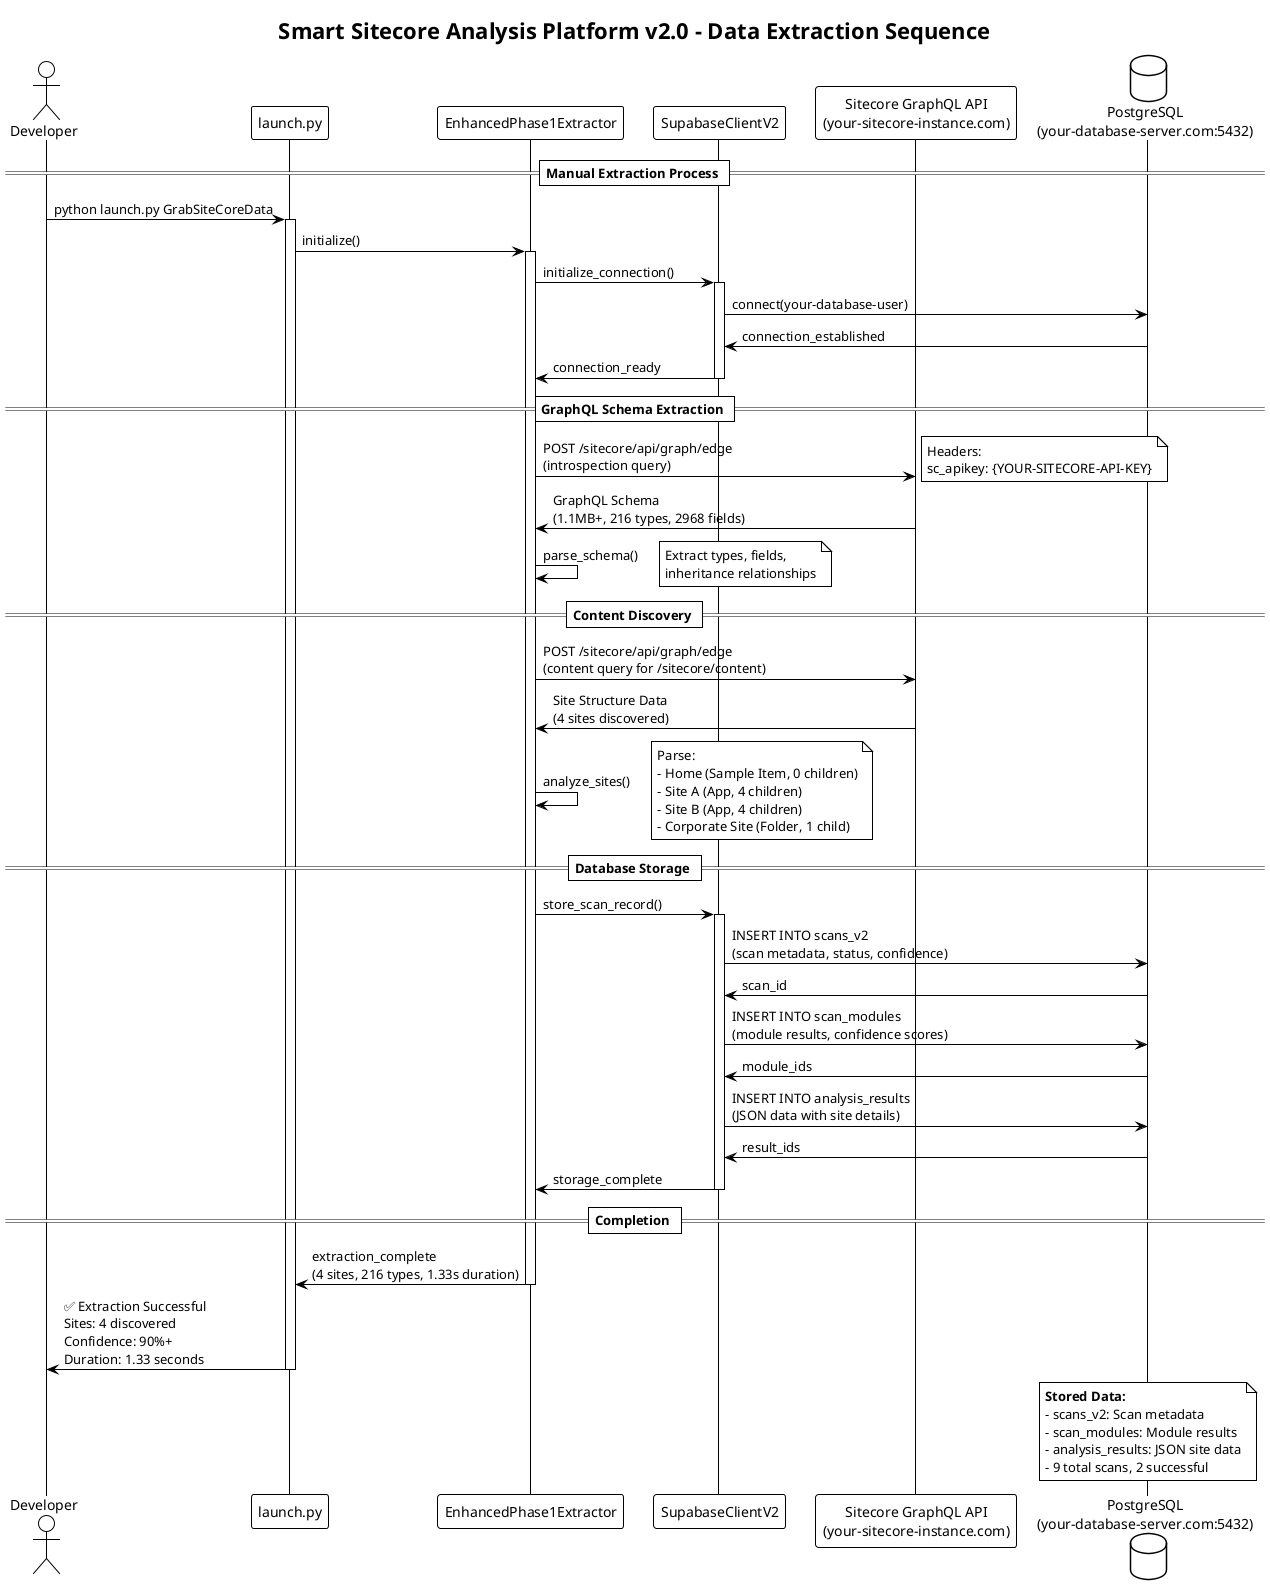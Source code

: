 @startuml Smart Sitecore Analysis - Data Extraction Sequence
!theme plain
title Smart Sitecore Analysis Platform v2.0 - Data Extraction Sequence

actor "Developer" as dev
participant "launch.py" as launcher
participant "EnhancedPhase1Extractor" as extractor
participant "SupabaseClientV2" as dbclient
participant "Sitecore GraphQL API\n(your-sitecore-instance.com)" as sitecore
database "PostgreSQL\n(your-database-server.com:5432)" as postgres

== Manual Extraction Process ==

dev -> launcher : python launch.py GrabSiteCoreData
activate launcher

launcher -> extractor : initialize()
activate extractor

extractor -> dbclient : initialize_connection()
activate dbclient

dbclient -> postgres : connect(your-database-user)
postgres -> dbclient : connection_established
dbclient -> extractor : connection_ready
deactivate dbclient

== GraphQL Schema Extraction ==

extractor -> sitecore : POST /sitecore/api/graph/edge\n(introspection query)
note right : Headers:\nsc_apikey: {YOUR-SITECORE-API-KEY}

sitecore -> extractor : GraphQL Schema\n(1.1MB+, 216 types, 2968 fields)

extractor -> extractor : parse_schema()
note right : Extract types, fields,\ninheritance relationships

== Content Discovery ==

extractor -> sitecore : POST /sitecore/api/graph/edge\n(content query for /sitecore/content)
sitecore -> extractor : Site Structure Data\n(4 sites discovered)

extractor -> extractor : analyze_sites()
note right : Parse:\n- Home (Sample Item, 0 children)\n- Site A (App, 4 children)\n- Site B (App, 4 children)\n- Corporate Site (Folder, 1 child)

== Database Storage ==

extractor -> dbclient : store_scan_record()
activate dbclient

dbclient -> postgres : INSERT INTO scans_v2\n(scan metadata, status, confidence)
postgres -> dbclient : scan_id

dbclient -> postgres : INSERT INTO scan_modules\n(module results, confidence scores)
postgres -> dbclient : module_ids

dbclient -> postgres : INSERT INTO analysis_results\n(JSON data with site details)
postgres -> dbclient : result_ids

dbclient -> extractor : storage_complete
deactivate dbclient

== Completion ==

extractor -> launcher : extraction_complete\n(4 sites, 216 types, 1.33s duration)
deactivate extractor

launcher -> dev : ✅ Extraction Successful\nSites: 4 discovered\nConfidence: 90%+\nDuration: 1.33 seconds

deactivate launcher

note over postgres
  **Stored Data:**
  - scans_v2: Scan metadata
  - scan_modules: Module results
  - analysis_results: JSON site data
  - 9 total scans, 2 successful
end note

@enduml